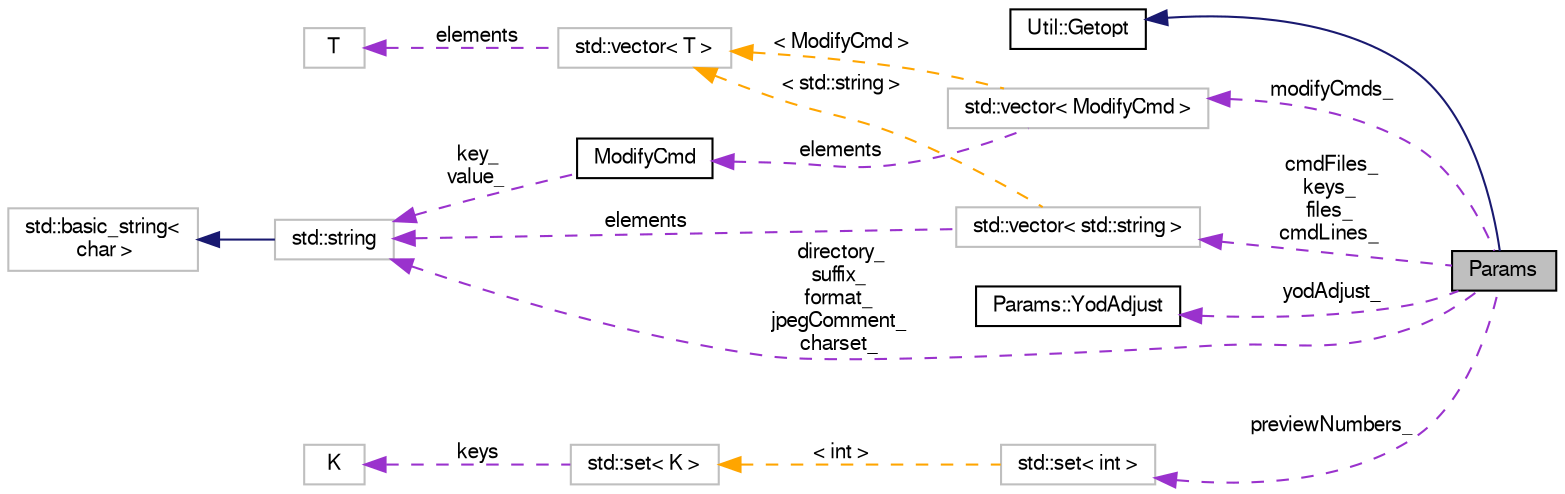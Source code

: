 digraph "Params"
{
  edge [fontname="FreeSans",fontsize="10",labelfontname="FreeSans",labelfontsize="10"];
  node [fontname="FreeSans",fontsize="10",shape=record];
  rankdir="LR";
  Node1 [label="Params",height=0.2,width=0.4,color="black", fillcolor="grey75", style="filled" fontcolor="black"];
  Node2 -> Node1 [dir="back",color="midnightblue",fontsize="10",style="solid",fontname="FreeSans"];
  Node2 [label="Util::Getopt",height=0.2,width=0.4,color="black", fillcolor="white", style="filled",URL="$classUtil_1_1Getopt.html",tooltip="Parse the command line options of a program. "];
  Node3 -> Node1 [dir="back",color="darkorchid3",fontsize="10",style="dashed",label=" modifyCmds_" ,fontname="FreeSans"];
  Node3 [label="std::vector\< ModifyCmd \>",height=0.2,width=0.4,color="grey75", fillcolor="white", style="filled"];
  Node4 -> Node3 [dir="back",color="darkorchid3",fontsize="10",style="dashed",label=" elements" ,fontname="FreeSans"];
  Node4 [label="ModifyCmd",height=0.2,width=0.4,color="black", fillcolor="white", style="filled",URL="$structModifyCmd.html",tooltip="Structure for one parsed modification command. "];
  Node5 -> Node4 [dir="back",color="darkorchid3",fontsize="10",style="dashed",label=" key_\nvalue_" ,fontname="FreeSans"];
  Node5 [label="std::string",height=0.2,width=0.4,color="grey75", fillcolor="white", style="filled",tooltip="STL class. "];
  Node6 -> Node5 [dir="back",color="midnightblue",fontsize="10",style="solid",fontname="FreeSans"];
  Node6 [label="std::basic_string\<\l char \>",height=0.2,width=0.4,color="grey75", fillcolor="white", style="filled",tooltip="STL class. "];
  Node7 -> Node3 [dir="back",color="orange",fontsize="10",style="dashed",label=" \< ModifyCmd \>" ,fontname="FreeSans"];
  Node7 [label="std::vector\< T \>",height=0.2,width=0.4,color="grey75", fillcolor="white", style="filled",tooltip="STL class. "];
  Node8 -> Node7 [dir="back",color="darkorchid3",fontsize="10",style="dashed",label=" elements" ,fontname="FreeSans"];
  Node8 [label="T",height=0.2,width=0.4,color="grey75", fillcolor="white", style="filled"];
  Node9 -> Node1 [dir="back",color="darkorchid3",fontsize="10",style="dashed",label=" yodAdjust_" ,fontname="FreeSans"];
  Node9 [label="Params::YodAdjust",height=0.2,width=0.4,color="black", fillcolor="white", style="filled",URL="$structParams_1_1YodAdjust.html",tooltip="Structure for year, month and day adjustment command line arguments. "];
  Node10 -> Node1 [dir="back",color="darkorchid3",fontsize="10",style="dashed",label=" previewNumbers_" ,fontname="FreeSans"];
  Node10 [label="std::set\< int \>",height=0.2,width=0.4,color="grey75", fillcolor="white", style="filled"];
  Node11 -> Node10 [dir="back",color="orange",fontsize="10",style="dashed",label=" \< int \>" ,fontname="FreeSans"];
  Node11 [label="std::set\< K \>",height=0.2,width=0.4,color="grey75", fillcolor="white", style="filled",tooltip="STL class. "];
  Node12 -> Node11 [dir="back",color="darkorchid3",fontsize="10",style="dashed",label=" keys" ,fontname="FreeSans"];
  Node12 [label="K",height=0.2,width=0.4,color="grey75", fillcolor="white", style="filled"];
  Node5 -> Node1 [dir="back",color="darkorchid3",fontsize="10",style="dashed",label=" directory_\nsuffix_\nformat_\njpegComment_\ncharset_" ,fontname="FreeSans"];
  Node13 -> Node1 [dir="back",color="darkorchid3",fontsize="10",style="dashed",label=" cmdFiles_\nkeys_\nfiles_\ncmdLines_" ,fontname="FreeSans"];
  Node13 [label="std::vector\< std::string \>",height=0.2,width=0.4,color="grey75", fillcolor="white", style="filled"];
  Node5 -> Node13 [dir="back",color="darkorchid3",fontsize="10",style="dashed",label=" elements" ,fontname="FreeSans"];
  Node7 -> Node13 [dir="back",color="orange",fontsize="10",style="dashed",label=" \< std::string \>" ,fontname="FreeSans"];
}

